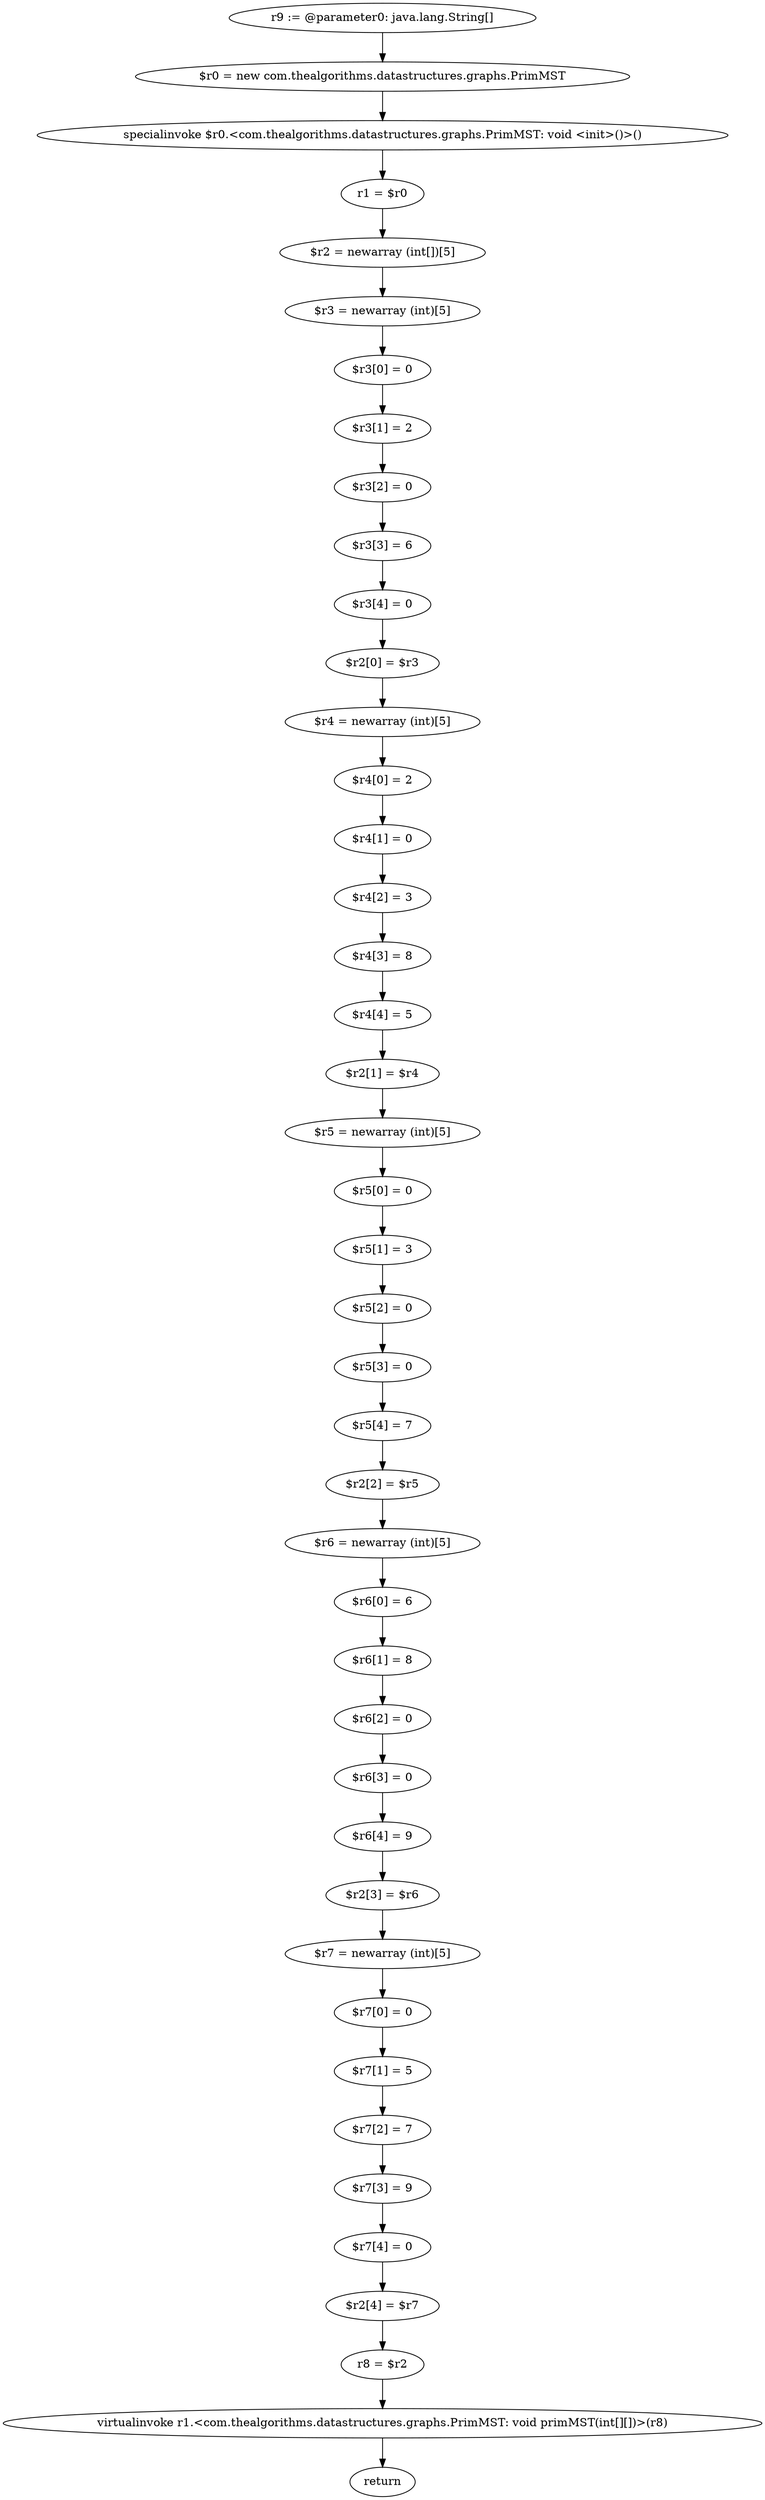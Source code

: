 digraph "unitGraph" {
    "r9 := @parameter0: java.lang.String[]"
    "$r0 = new com.thealgorithms.datastructures.graphs.PrimMST"
    "specialinvoke $r0.<com.thealgorithms.datastructures.graphs.PrimMST: void <init>()>()"
    "r1 = $r0"
    "$r2 = newarray (int[])[5]"
    "$r3 = newarray (int)[5]"
    "$r3[0] = 0"
    "$r3[1] = 2"
    "$r3[2] = 0"
    "$r3[3] = 6"
    "$r3[4] = 0"
    "$r2[0] = $r3"
    "$r4 = newarray (int)[5]"
    "$r4[0] = 2"
    "$r4[1] = 0"
    "$r4[2] = 3"
    "$r4[3] = 8"
    "$r4[4] = 5"
    "$r2[1] = $r4"
    "$r5 = newarray (int)[5]"
    "$r5[0] = 0"
    "$r5[1] = 3"
    "$r5[2] = 0"
    "$r5[3] = 0"
    "$r5[4] = 7"
    "$r2[2] = $r5"
    "$r6 = newarray (int)[5]"
    "$r6[0] = 6"
    "$r6[1] = 8"
    "$r6[2] = 0"
    "$r6[3] = 0"
    "$r6[4] = 9"
    "$r2[3] = $r6"
    "$r7 = newarray (int)[5]"
    "$r7[0] = 0"
    "$r7[1] = 5"
    "$r7[2] = 7"
    "$r7[3] = 9"
    "$r7[4] = 0"
    "$r2[4] = $r7"
    "r8 = $r2"
    "virtualinvoke r1.<com.thealgorithms.datastructures.graphs.PrimMST: void primMST(int[][])>(r8)"
    "return"
    "r9 := @parameter0: java.lang.String[]"->"$r0 = new com.thealgorithms.datastructures.graphs.PrimMST";
    "$r0 = new com.thealgorithms.datastructures.graphs.PrimMST"->"specialinvoke $r0.<com.thealgorithms.datastructures.graphs.PrimMST: void <init>()>()";
    "specialinvoke $r0.<com.thealgorithms.datastructures.graphs.PrimMST: void <init>()>()"->"r1 = $r0";
    "r1 = $r0"->"$r2 = newarray (int[])[5]";
    "$r2 = newarray (int[])[5]"->"$r3 = newarray (int)[5]";
    "$r3 = newarray (int)[5]"->"$r3[0] = 0";
    "$r3[0] = 0"->"$r3[1] = 2";
    "$r3[1] = 2"->"$r3[2] = 0";
    "$r3[2] = 0"->"$r3[3] = 6";
    "$r3[3] = 6"->"$r3[4] = 0";
    "$r3[4] = 0"->"$r2[0] = $r3";
    "$r2[0] = $r3"->"$r4 = newarray (int)[5]";
    "$r4 = newarray (int)[5]"->"$r4[0] = 2";
    "$r4[0] = 2"->"$r4[1] = 0";
    "$r4[1] = 0"->"$r4[2] = 3";
    "$r4[2] = 3"->"$r4[3] = 8";
    "$r4[3] = 8"->"$r4[4] = 5";
    "$r4[4] = 5"->"$r2[1] = $r4";
    "$r2[1] = $r4"->"$r5 = newarray (int)[5]";
    "$r5 = newarray (int)[5]"->"$r5[0] = 0";
    "$r5[0] = 0"->"$r5[1] = 3";
    "$r5[1] = 3"->"$r5[2] = 0";
    "$r5[2] = 0"->"$r5[3] = 0";
    "$r5[3] = 0"->"$r5[4] = 7";
    "$r5[4] = 7"->"$r2[2] = $r5";
    "$r2[2] = $r5"->"$r6 = newarray (int)[5]";
    "$r6 = newarray (int)[5]"->"$r6[0] = 6";
    "$r6[0] = 6"->"$r6[1] = 8";
    "$r6[1] = 8"->"$r6[2] = 0";
    "$r6[2] = 0"->"$r6[3] = 0";
    "$r6[3] = 0"->"$r6[4] = 9";
    "$r6[4] = 9"->"$r2[3] = $r6";
    "$r2[3] = $r6"->"$r7 = newarray (int)[5]";
    "$r7 = newarray (int)[5]"->"$r7[0] = 0";
    "$r7[0] = 0"->"$r7[1] = 5";
    "$r7[1] = 5"->"$r7[2] = 7";
    "$r7[2] = 7"->"$r7[3] = 9";
    "$r7[3] = 9"->"$r7[4] = 0";
    "$r7[4] = 0"->"$r2[4] = $r7";
    "$r2[4] = $r7"->"r8 = $r2";
    "r8 = $r2"->"virtualinvoke r1.<com.thealgorithms.datastructures.graphs.PrimMST: void primMST(int[][])>(r8)";
    "virtualinvoke r1.<com.thealgorithms.datastructures.graphs.PrimMST: void primMST(int[][])>(r8)"->"return";
}
